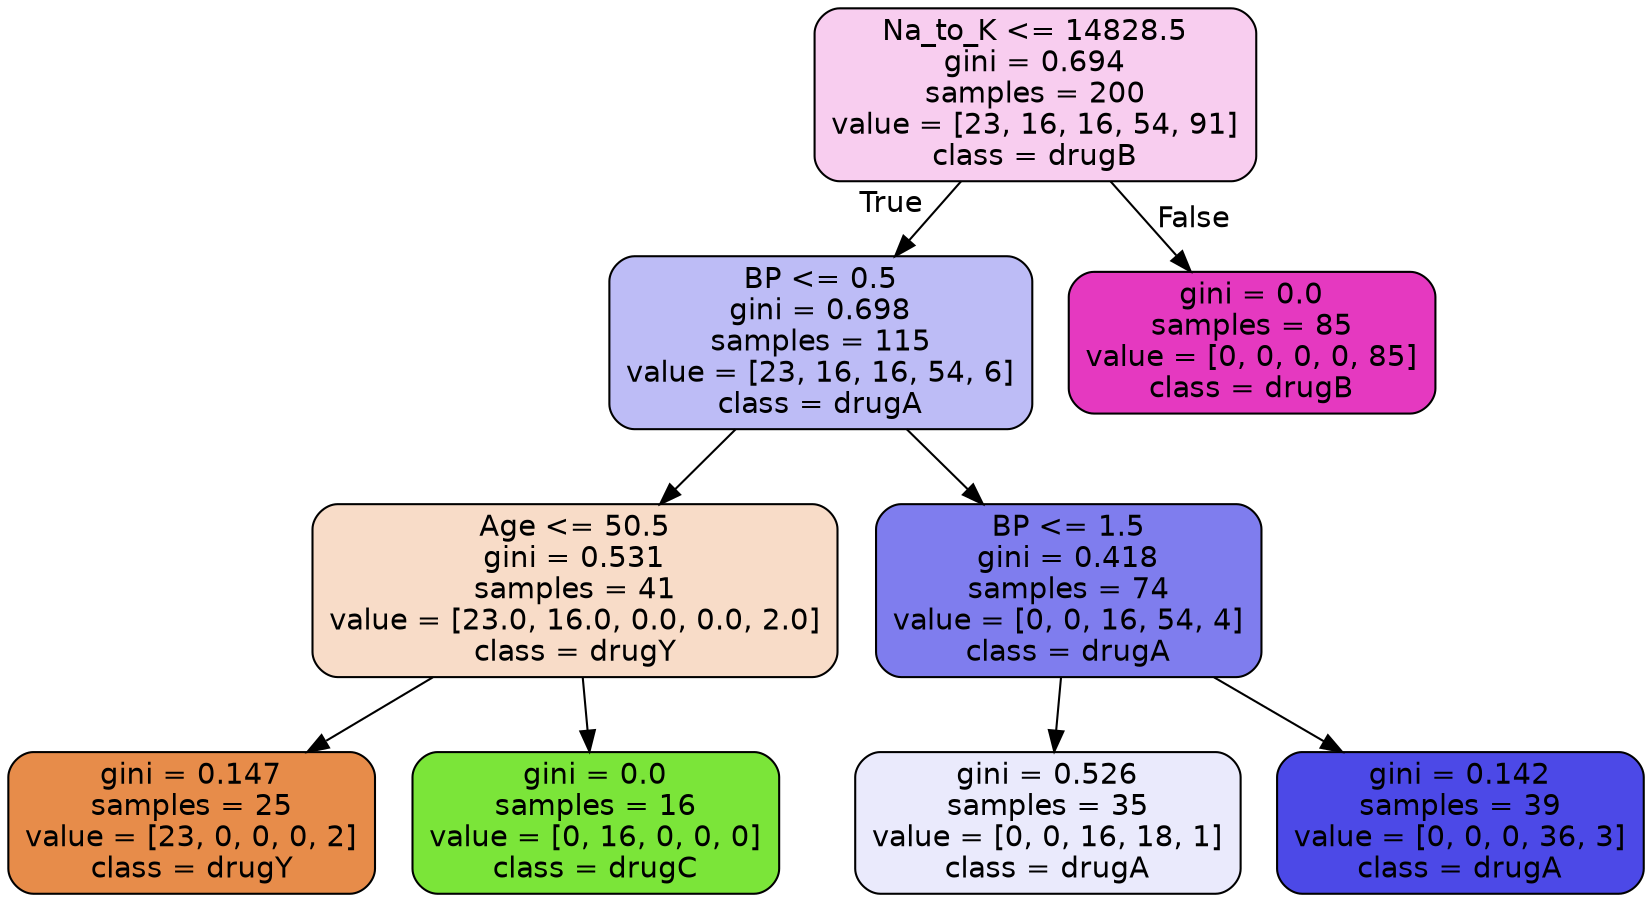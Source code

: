 digraph Tree {
node [shape=box, style="filled, rounded", color="black", fontname="helvetica"] ;
edge [fontname="helvetica"] ;
0 [label="Na_to_K <= 14828.5\ngini = 0.694\nsamples = 200\nvalue = [23, 16, 16, 54, 91]\nclass = drugB", fillcolor="#f8cdef"] ;
1 [label="BP <= 0.5\ngini = 0.698\nsamples = 115\nvalue = [23, 16, 16, 54, 6]\nclass = drugA", fillcolor="#bdbcf6"] ;
0 -> 1 [labeldistance=2.5, labelangle=45, headlabel="True"] ;
2 [label="Age <= 50.5\ngini = 0.531\nsamples = 41\nvalue = [23.0, 16.0, 0.0, 0.0, 2.0]\nclass = drugY", fillcolor="#f8dcc8"] ;
1 -> 2 ;
3 [label="gini = 0.147\nsamples = 25\nvalue = [23, 0, 0, 0, 2]\nclass = drugY", fillcolor="#e78c4a"] ;
2 -> 3 ;
4 [label="gini = 0.0\nsamples = 16\nvalue = [0, 16, 0, 0, 0]\nclass = drugC", fillcolor="#7be539"] ;
2 -> 4 ;
5 [label="BP <= 1.5\ngini = 0.418\nsamples = 74\nvalue = [0, 0, 16, 54, 4]\nclass = drugA", fillcolor="#7f7dee"] ;
1 -> 5 ;
6 [label="gini = 0.526\nsamples = 35\nvalue = [0, 0, 16, 18, 1]\nclass = drugA", fillcolor="#eaeafc"] ;
5 -> 6 ;
7 [label="gini = 0.142\nsamples = 39\nvalue = [0, 0, 0, 36, 3]\nclass = drugA", fillcolor="#4c49e7"] ;
5 -> 7 ;
8 [label="gini = 0.0\nsamples = 85\nvalue = [0, 0, 0, 0, 85]\nclass = drugB", fillcolor="#e539c0"] ;
0 -> 8 [labeldistance=2.5, labelangle=-45, headlabel="False"] ;
}